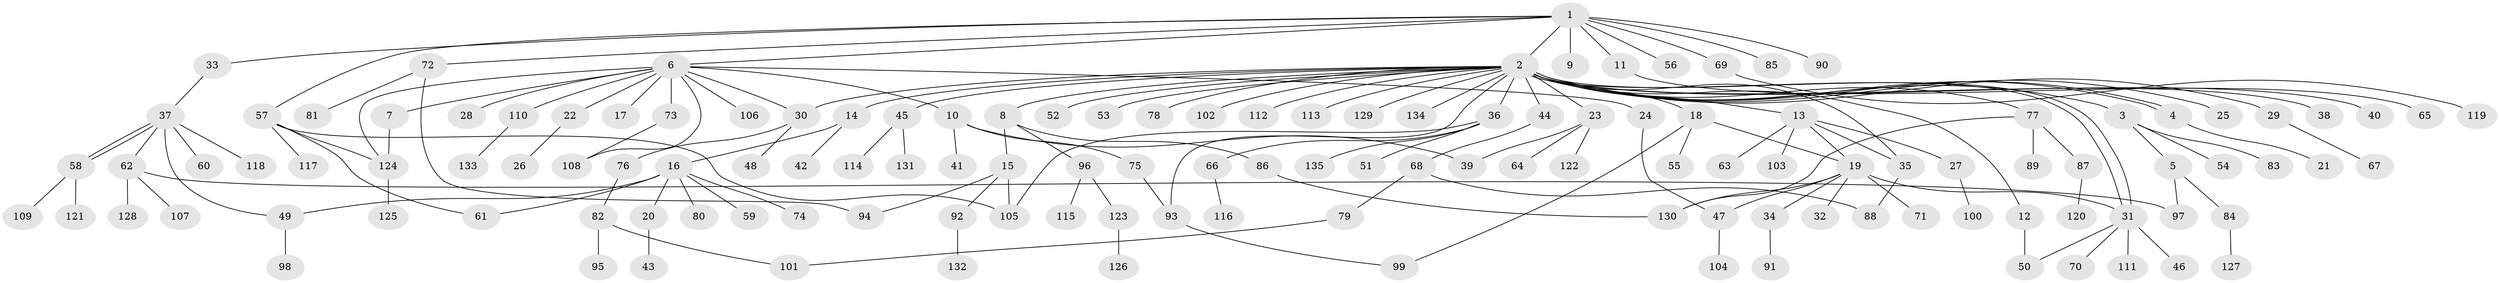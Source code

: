 // coarse degree distribution, {10: 0.02, 30: 0.01, 3: 0.14, 5: 0.04, 1: 0.55, 4: 0.04, 2: 0.16, 6: 0.03, 9: 0.01}
// Generated by graph-tools (version 1.1) at 2025/41/03/06/25 10:41:47]
// undirected, 135 vertices, 159 edges
graph export_dot {
graph [start="1"]
  node [color=gray90,style=filled];
  1;
  2;
  3;
  4;
  5;
  6;
  7;
  8;
  9;
  10;
  11;
  12;
  13;
  14;
  15;
  16;
  17;
  18;
  19;
  20;
  21;
  22;
  23;
  24;
  25;
  26;
  27;
  28;
  29;
  30;
  31;
  32;
  33;
  34;
  35;
  36;
  37;
  38;
  39;
  40;
  41;
  42;
  43;
  44;
  45;
  46;
  47;
  48;
  49;
  50;
  51;
  52;
  53;
  54;
  55;
  56;
  57;
  58;
  59;
  60;
  61;
  62;
  63;
  64;
  65;
  66;
  67;
  68;
  69;
  70;
  71;
  72;
  73;
  74;
  75;
  76;
  77;
  78;
  79;
  80;
  81;
  82;
  83;
  84;
  85;
  86;
  87;
  88;
  89;
  90;
  91;
  92;
  93;
  94;
  95;
  96;
  97;
  98;
  99;
  100;
  101;
  102;
  103;
  104;
  105;
  106;
  107;
  108;
  109;
  110;
  111;
  112;
  113;
  114;
  115;
  116;
  117;
  118;
  119;
  120;
  121;
  122;
  123;
  124;
  125;
  126;
  127;
  128;
  129;
  130;
  131;
  132;
  133;
  134;
  135;
  1 -- 2;
  1 -- 6;
  1 -- 9;
  1 -- 11;
  1 -- 33;
  1 -- 56;
  1 -- 57;
  1 -- 69;
  1 -- 72;
  1 -- 85;
  1 -- 90;
  2 -- 3;
  2 -- 4;
  2 -- 4;
  2 -- 8;
  2 -- 12;
  2 -- 13;
  2 -- 14;
  2 -- 18;
  2 -- 23;
  2 -- 25;
  2 -- 29;
  2 -- 30;
  2 -- 31;
  2 -- 31;
  2 -- 35;
  2 -- 36;
  2 -- 38;
  2 -- 40;
  2 -- 44;
  2 -- 45;
  2 -- 52;
  2 -- 53;
  2 -- 77;
  2 -- 78;
  2 -- 93;
  2 -- 102;
  2 -- 112;
  2 -- 113;
  2 -- 129;
  2 -- 134;
  3 -- 5;
  3 -- 54;
  3 -- 83;
  4 -- 21;
  5 -- 84;
  5 -- 97;
  6 -- 7;
  6 -- 10;
  6 -- 17;
  6 -- 22;
  6 -- 24;
  6 -- 28;
  6 -- 30;
  6 -- 73;
  6 -- 106;
  6 -- 108;
  6 -- 110;
  6 -- 124;
  7 -- 124;
  8 -- 15;
  8 -- 86;
  8 -- 96;
  10 -- 39;
  10 -- 41;
  10 -- 75;
  11 -- 65;
  12 -- 50;
  13 -- 19;
  13 -- 27;
  13 -- 35;
  13 -- 63;
  13 -- 103;
  14 -- 16;
  14 -- 42;
  15 -- 92;
  15 -- 94;
  15 -- 105;
  16 -- 20;
  16 -- 49;
  16 -- 59;
  16 -- 61;
  16 -- 74;
  16 -- 80;
  18 -- 19;
  18 -- 55;
  18 -- 99;
  19 -- 31;
  19 -- 32;
  19 -- 34;
  19 -- 47;
  19 -- 71;
  19 -- 130;
  20 -- 43;
  22 -- 26;
  23 -- 39;
  23 -- 64;
  23 -- 122;
  24 -- 47;
  27 -- 100;
  29 -- 67;
  30 -- 48;
  30 -- 76;
  31 -- 46;
  31 -- 50;
  31 -- 70;
  31 -- 111;
  33 -- 37;
  34 -- 91;
  35 -- 88;
  36 -- 51;
  36 -- 66;
  36 -- 105;
  36 -- 135;
  37 -- 49;
  37 -- 58;
  37 -- 58;
  37 -- 60;
  37 -- 62;
  37 -- 118;
  44 -- 68;
  45 -- 114;
  45 -- 131;
  47 -- 104;
  49 -- 98;
  57 -- 61;
  57 -- 105;
  57 -- 117;
  57 -- 124;
  58 -- 109;
  58 -- 121;
  62 -- 97;
  62 -- 107;
  62 -- 128;
  66 -- 116;
  68 -- 79;
  68 -- 88;
  69 -- 119;
  72 -- 81;
  72 -- 94;
  73 -- 108;
  75 -- 93;
  76 -- 82;
  77 -- 87;
  77 -- 89;
  77 -- 130;
  79 -- 101;
  82 -- 95;
  82 -- 101;
  84 -- 127;
  86 -- 130;
  87 -- 120;
  92 -- 132;
  93 -- 99;
  96 -- 115;
  96 -- 123;
  110 -- 133;
  123 -- 126;
  124 -- 125;
}
